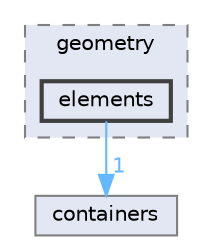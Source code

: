 digraph "Common/include/geometry/elements"
{
 // LATEX_PDF_SIZE
  bgcolor="transparent";
  edge [fontname=Helvetica,fontsize=10,labelfontname=Helvetica,labelfontsize=10];
  node [fontname=Helvetica,fontsize=10,shape=box,height=0.2,width=0.4];
  compound=true
  subgraph clusterdir_d2620a12595a4ed2b3ca54ea91488fbc {
    graph [ bgcolor="#e3e7f4", pencolor="grey50", label="geometry", fontname=Helvetica,fontsize=10 style="filled,dashed", URL="dir_d2620a12595a4ed2b3ca54ea91488fbc.html",tooltip=""]
  dir_78367e8851a4bb7c171d8447e5cb1671 [label="elements", fillcolor="#e3e7f4", color="grey25", style="filled,bold", URL="dir_78367e8851a4bb7c171d8447e5cb1671.html",tooltip=""];
  }
  dir_b3347baf15fb7b1ad00b0011f7bd58e3 [label="containers", fillcolor="#e3e7f4", color="grey50", style="filled", URL="dir_b3347baf15fb7b1ad00b0011f7bd58e3.html",tooltip=""];
  dir_78367e8851a4bb7c171d8447e5cb1671->dir_b3347baf15fb7b1ad00b0011f7bd58e3 [headlabel="1", labeldistance=1.5 headhref="dir_000028_000009.html" href="dir_000028_000009.html" color="steelblue1" fontcolor="steelblue1"];
}
